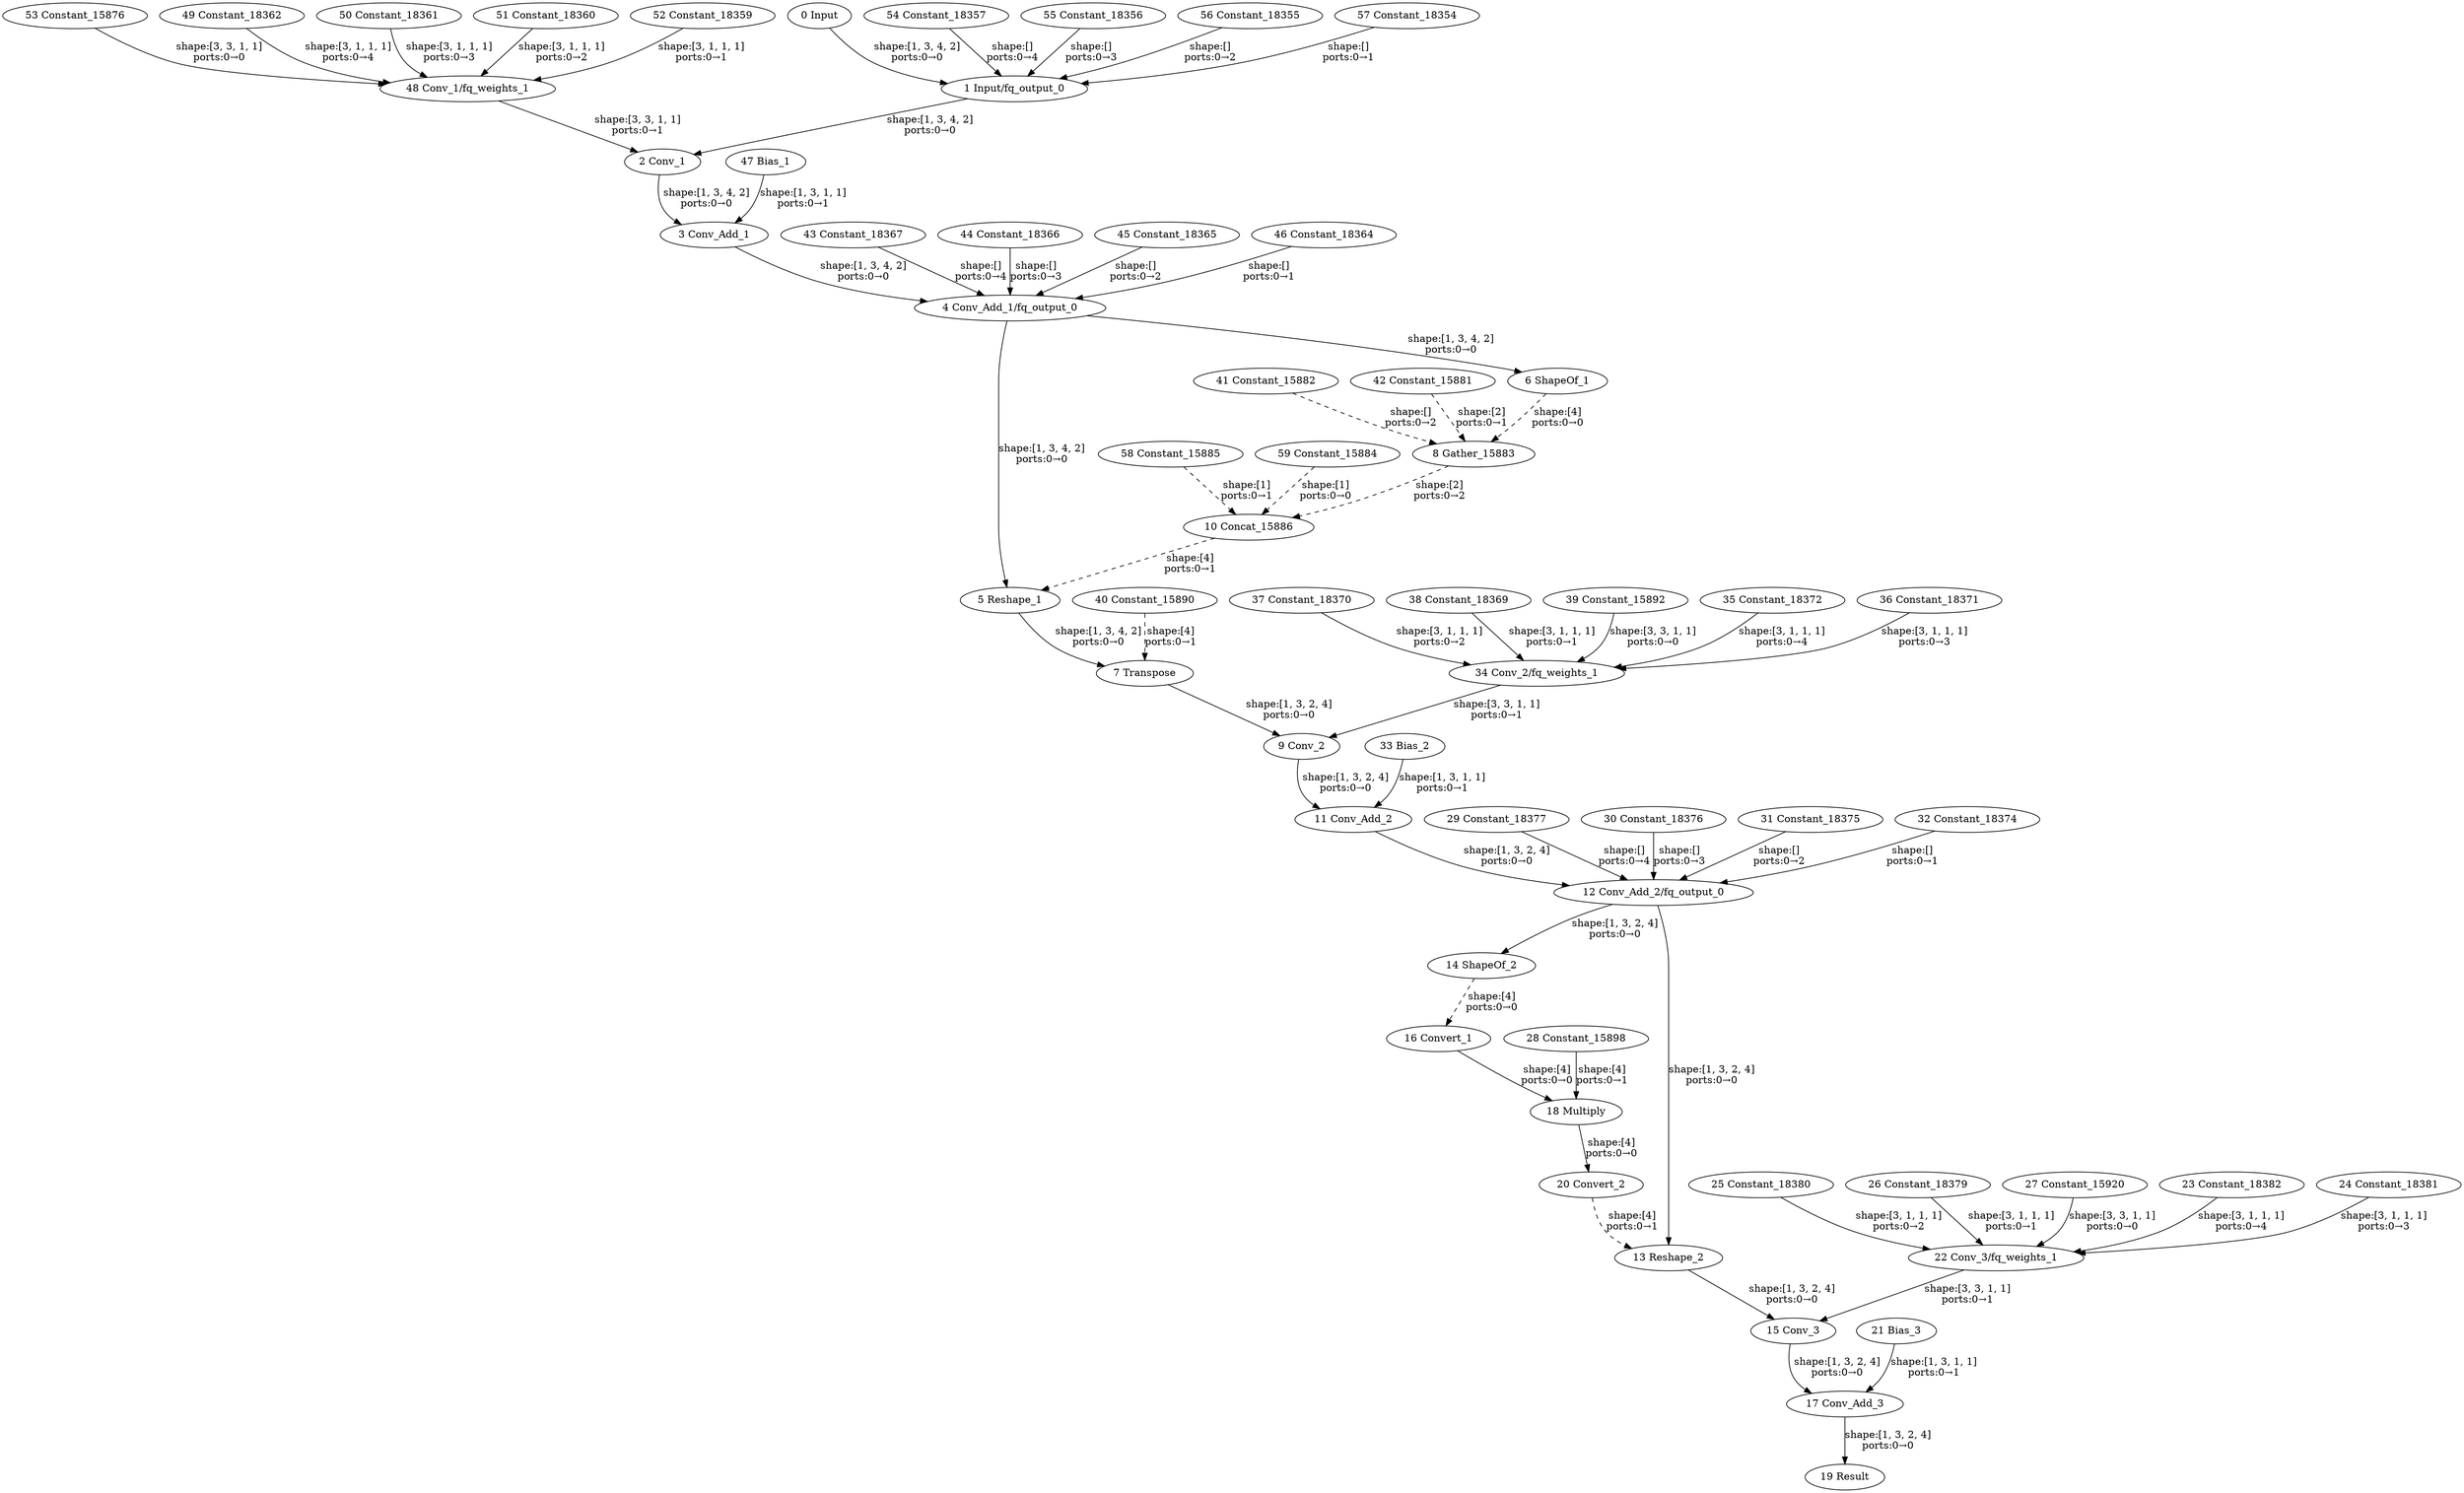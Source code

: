 strict digraph  {
"0 Input" [id=0, type=Parameter];
"1 Input/fq_output_0" [id=1, type=FakeQuantize];
"2 Conv_1" [id=2, type=Convolution];
"3 Conv_Add_1" [id=3, type=Add];
"4 Conv_Add_1/fq_output_0" [id=4, type=FakeQuantize];
"5 Reshape_1" [id=5, type=Reshape];
"6 ShapeOf_1" [id=6, type=ShapeOf];
"7 Transpose" [id=7, type=Transpose];
"8 Gather_15883" [id=8, type=Gather];
"9 Conv_2" [id=9, type=Convolution];
"10 Concat_15886" [id=10, type=Concat];
"11 Conv_Add_2" [id=11, type=Add];
"12 Conv_Add_2/fq_output_0" [id=12, type=FakeQuantize];
"13 Reshape_2" [id=13, type=Reshape];
"14 ShapeOf_2" [id=14, type=ShapeOf];
"15 Conv_3" [id=15, type=Convolution];
"16 Convert_1" [id=16, type=Convert];
"17 Conv_Add_3" [id=17, type=Add];
"18 Multiply" [id=18, type=Multiply];
"19 Result" [id=19, type=Result];
"20 Convert_2" [id=20, type=Convert];
"21 Bias_3" [id=21, type=Constant];
"22 Conv_3/fq_weights_1" [id=22, type=FakeQuantize];
"23 Constant_18382" [id=23, type=Constant];
"24 Constant_18381" [id=24, type=Constant];
"25 Constant_18380" [id=25, type=Constant];
"26 Constant_18379" [id=26, type=Constant];
"27 Constant_15920" [id=27, type=Constant];
"28 Constant_15898" [id=28, type=Constant];
"29 Constant_18377" [id=29, type=Constant];
"30 Constant_18376" [id=30, type=Constant];
"31 Constant_18375" [id=31, type=Constant];
"32 Constant_18374" [id=32, type=Constant];
"33 Bias_2" [id=33, type=Constant];
"34 Conv_2/fq_weights_1" [id=34, type=FakeQuantize];
"35 Constant_18372" [id=35, type=Constant];
"36 Constant_18371" [id=36, type=Constant];
"37 Constant_18370" [id=37, type=Constant];
"38 Constant_18369" [id=38, type=Constant];
"39 Constant_15892" [id=39, type=Constant];
"40 Constant_15890" [id=40, type=Constant];
"41 Constant_15882" [id=41, type=Constant];
"42 Constant_15881" [id=42, type=Constant];
"43 Constant_18367" [id=43, type=Constant];
"44 Constant_18366" [id=44, type=Constant];
"45 Constant_18365" [id=45, type=Constant];
"46 Constant_18364" [id=46, type=Constant];
"47 Bias_1" [id=47, type=Constant];
"48 Conv_1/fq_weights_1" [id=48, type=FakeQuantize];
"49 Constant_18362" [id=49, type=Constant];
"50 Constant_18361" [id=50, type=Constant];
"51 Constant_18360" [id=51, type=Constant];
"52 Constant_18359" [id=52, type=Constant];
"53 Constant_15876" [id=53, type=Constant];
"54 Constant_18357" [id=54, type=Constant];
"55 Constant_18356" [id=55, type=Constant];
"56 Constant_18355" [id=56, type=Constant];
"57 Constant_18354" [id=57, type=Constant];
"58 Constant_15885" [id=58, type=Constant];
"59 Constant_15884" [id=59, type=Constant];
"0 Input" -> "1 Input/fq_output_0"  [label="shape:[1, 3, 4, 2]\nports:0→0", style=solid];
"1 Input/fq_output_0" -> "2 Conv_1"  [label="shape:[1, 3, 4, 2]\nports:0→0", style=solid];
"2 Conv_1" -> "3 Conv_Add_1"  [label="shape:[1, 3, 4, 2]\nports:0→0", style=solid];
"3 Conv_Add_1" -> "4 Conv_Add_1/fq_output_0"  [label="shape:[1, 3, 4, 2]\nports:0→0", style=solid];
"4 Conv_Add_1/fq_output_0" -> "5 Reshape_1"  [label="shape:[1, 3, 4, 2]\nports:0→0", style=solid];
"4 Conv_Add_1/fq_output_0" -> "6 ShapeOf_1"  [label="shape:[1, 3, 4, 2]\nports:0→0", style=solid];
"5 Reshape_1" -> "7 Transpose"  [label="shape:[1, 3, 4, 2]\nports:0→0", style=solid];
"6 ShapeOf_1" -> "8 Gather_15883"  [label="shape:[4]\nports:0→0", style=dashed];
"7 Transpose" -> "9 Conv_2"  [label="shape:[1, 3, 2, 4]\nports:0→0", style=solid];
"8 Gather_15883" -> "10 Concat_15886"  [label="shape:[2]\nports:0→2", style=dashed];
"9 Conv_2" -> "11 Conv_Add_2"  [label="shape:[1, 3, 2, 4]\nports:0→0", style=solid];
"10 Concat_15886" -> "5 Reshape_1"  [label="shape:[4]\nports:0→1", style=dashed];
"11 Conv_Add_2" -> "12 Conv_Add_2/fq_output_0"  [label="shape:[1, 3, 2, 4]\nports:0→0", style=solid];
"12 Conv_Add_2/fq_output_0" -> "13 Reshape_2"  [label="shape:[1, 3, 2, 4]\nports:0→0", style=solid];
"12 Conv_Add_2/fq_output_0" -> "14 ShapeOf_2"  [label="shape:[1, 3, 2, 4]\nports:0→0", style=solid];
"13 Reshape_2" -> "15 Conv_3"  [label="shape:[1, 3, 2, 4]\nports:0→0", style=solid];
"14 ShapeOf_2" -> "16 Convert_1"  [label="shape:[4]\nports:0→0", style=dashed];
"15 Conv_3" -> "17 Conv_Add_3"  [label="shape:[1, 3, 2, 4]\nports:0→0", style=solid];
"16 Convert_1" -> "18 Multiply"  [label="shape:[4]\nports:0→0", style=solid];
"17 Conv_Add_3" -> "19 Result"  [label="shape:[1, 3, 2, 4]\nports:0→0", style=solid];
"18 Multiply" -> "20 Convert_2"  [label="shape:[4]\nports:0→0", style=solid];
"20 Convert_2" -> "13 Reshape_2"  [label="shape:[4]\nports:0→1", style=dashed];
"21 Bias_3" -> "17 Conv_Add_3"  [label="shape:[1, 3, 1, 1]\nports:0→1", style=solid];
"22 Conv_3/fq_weights_1" -> "15 Conv_3"  [label="shape:[3, 3, 1, 1]\nports:0→1", style=solid];
"23 Constant_18382" -> "22 Conv_3/fq_weights_1"  [label="shape:[3, 1, 1, 1]\nports:0→4", style=solid];
"24 Constant_18381" -> "22 Conv_3/fq_weights_1"  [label="shape:[3, 1, 1, 1]\nports:0→3", style=solid];
"25 Constant_18380" -> "22 Conv_3/fq_weights_1"  [label="shape:[3, 1, 1, 1]\nports:0→2", style=solid];
"26 Constant_18379" -> "22 Conv_3/fq_weights_1"  [label="shape:[3, 1, 1, 1]\nports:0→1", style=solid];
"27 Constant_15920" -> "22 Conv_3/fq_weights_1"  [label="shape:[3, 3, 1, 1]\nports:0→0", style=solid];
"28 Constant_15898" -> "18 Multiply"  [label="shape:[4]\nports:0→1", style=solid];
"29 Constant_18377" -> "12 Conv_Add_2/fq_output_0"  [label="shape:[]\nports:0→4", style=solid];
"30 Constant_18376" -> "12 Conv_Add_2/fq_output_0"  [label="shape:[]\nports:0→3", style=solid];
"31 Constant_18375" -> "12 Conv_Add_2/fq_output_0"  [label="shape:[]\nports:0→2", style=solid];
"32 Constant_18374" -> "12 Conv_Add_2/fq_output_0"  [label="shape:[]\nports:0→1", style=solid];
"33 Bias_2" -> "11 Conv_Add_2"  [label="shape:[1, 3, 1, 1]\nports:0→1", style=solid];
"34 Conv_2/fq_weights_1" -> "9 Conv_2"  [label="shape:[3, 3, 1, 1]\nports:0→1", style=solid];
"35 Constant_18372" -> "34 Conv_2/fq_weights_1"  [label="shape:[3, 1, 1, 1]\nports:0→4", style=solid];
"36 Constant_18371" -> "34 Conv_2/fq_weights_1"  [label="shape:[3, 1, 1, 1]\nports:0→3", style=solid];
"37 Constant_18370" -> "34 Conv_2/fq_weights_1"  [label="shape:[3, 1, 1, 1]\nports:0→2", style=solid];
"38 Constant_18369" -> "34 Conv_2/fq_weights_1"  [label="shape:[3, 1, 1, 1]\nports:0→1", style=solid];
"39 Constant_15892" -> "34 Conv_2/fq_weights_1"  [label="shape:[3, 3, 1, 1]\nports:0→0", style=solid];
"40 Constant_15890" -> "7 Transpose"  [label="shape:[4]\nports:0→1", style=dashed];
"41 Constant_15882" -> "8 Gather_15883"  [label="shape:[]\nports:0→2", style=dashed];
"42 Constant_15881" -> "8 Gather_15883"  [label="shape:[2]\nports:0→1", style=dashed];
"43 Constant_18367" -> "4 Conv_Add_1/fq_output_0"  [label="shape:[]\nports:0→4", style=solid];
"44 Constant_18366" -> "4 Conv_Add_1/fq_output_0"  [label="shape:[]\nports:0→3", style=solid];
"45 Constant_18365" -> "4 Conv_Add_1/fq_output_0"  [label="shape:[]\nports:0→2", style=solid];
"46 Constant_18364" -> "4 Conv_Add_1/fq_output_0"  [label="shape:[]\nports:0→1", style=solid];
"47 Bias_1" -> "3 Conv_Add_1"  [label="shape:[1, 3, 1, 1]\nports:0→1", style=solid];
"48 Conv_1/fq_weights_1" -> "2 Conv_1"  [label="shape:[3, 3, 1, 1]\nports:0→1", style=solid];
"49 Constant_18362" -> "48 Conv_1/fq_weights_1"  [label="shape:[3, 1, 1, 1]\nports:0→4", style=solid];
"50 Constant_18361" -> "48 Conv_1/fq_weights_1"  [label="shape:[3, 1, 1, 1]\nports:0→3", style=solid];
"51 Constant_18360" -> "48 Conv_1/fq_weights_1"  [label="shape:[3, 1, 1, 1]\nports:0→2", style=solid];
"52 Constant_18359" -> "48 Conv_1/fq_weights_1"  [label="shape:[3, 1, 1, 1]\nports:0→1", style=solid];
"53 Constant_15876" -> "48 Conv_1/fq_weights_1"  [label="shape:[3, 3, 1, 1]\nports:0→0", style=solid];
"54 Constant_18357" -> "1 Input/fq_output_0"  [label="shape:[]\nports:0→4", style=solid];
"55 Constant_18356" -> "1 Input/fq_output_0"  [label="shape:[]\nports:0→3", style=solid];
"56 Constant_18355" -> "1 Input/fq_output_0"  [label="shape:[]\nports:0→2", style=solid];
"57 Constant_18354" -> "1 Input/fq_output_0"  [label="shape:[]\nports:0→1", style=solid];
"58 Constant_15885" -> "10 Concat_15886"  [label="shape:[1]\nports:0→1", style=dashed];
"59 Constant_15884" -> "10 Concat_15886"  [label="shape:[1]\nports:0→0", style=dashed];
}
